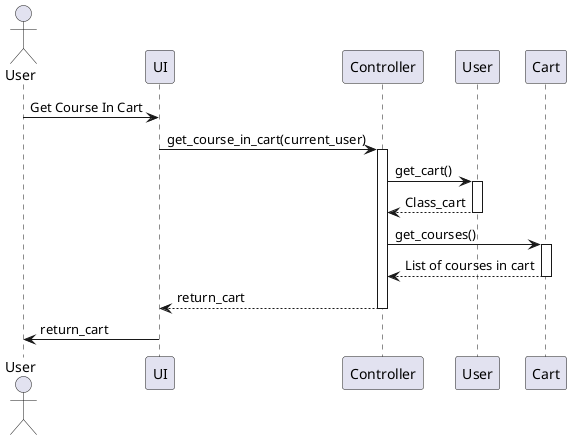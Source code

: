 @startuml

actor "User" as UserActor

participant "UI" as Server
participant Controller
participant "User" as UserClass
participant Cart


UserActor -> Server: Get Course In Cart
Server -> Controller: get_course_in_cart(current_user)
activate Controller
Controller -> UserClass: get_cart()
activate UserClass
UserClass --> Controller: Class_cart
deactivate UserClass
Controller -> Cart: get_courses()
activate Cart
Cart --> Controller: List of courses in cart
deactivate Cart
Controller --> Server: return_cart
deactivate Controller

Server -> UserActor: return_cart

@enduml